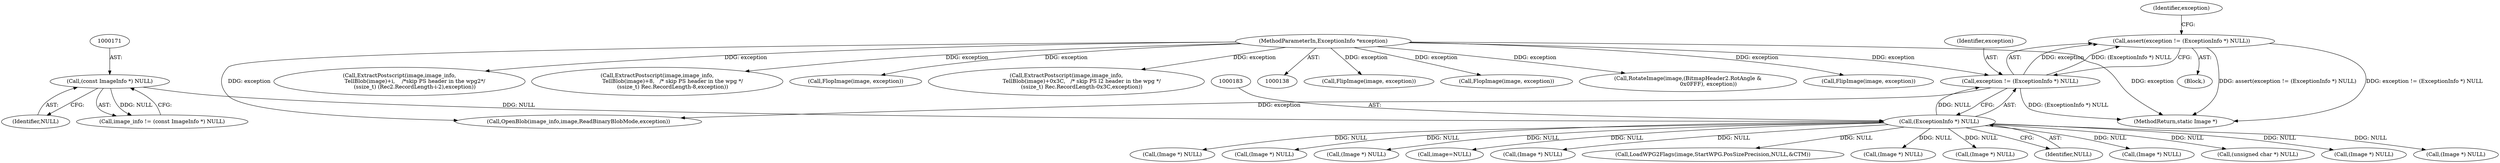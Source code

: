 digraph "0_ImageMagick_4eae304e773bad8a876c3c26fdffac24d4253ae4@API" {
"1000179" [label="(Call,assert(exception != (ExceptionInfo *) NULL))"];
"1000180" [label="(Call,exception != (ExceptionInfo *) NULL)"];
"1000140" [label="(MethodParameterIn,ExceptionInfo *exception)"];
"1000182" [label="(Call,(ExceptionInfo *) NULL)"];
"1000170" [label="(Call,(const ImageInfo *) NULL)"];
"1001114" [label="(Call,FlipImage(image, exception))"];
"1001727" [label="(Call,(Image *) NULL)"];
"1001721" [label="(Call,FlopImage(image, exception))"];
"1000220" [label="(Call,(Image *) NULL)"];
"1001141" [label="(Call,RotateImage(image,(BitmapHeader2.RotAngle &\n                        0x0FFF), exception))"];
"1000188" [label="(Identifier,exception)"];
"1001152" [label="(Call,(Image *) NULL)"];
"1000182" [label="(Call,(ExceptionInfo *) NULL)"];
"1001876" [label="(Call,image=NULL)"];
"1000168" [label="(Call,image_info != (const ImageInfo *) NULL)"];
"1001755" [label="(Call,FlipImage(image, exception))"];
"1001785" [label="(Call,(Image *) NULL)"];
"1000205" [label="(Call,OpenBlob(image_info,image,ReadBinaryBlobMode,exception))"];
"1001844" [label="(Call,LoadWPG2Flags(image,StartWPG.PosSizePrecision,NULL,&CTM))"];
"1000179" [label="(Call,assert(exception != (ExceptionInfo *) NULL))"];
"1000181" [label="(Identifier,exception)"];
"1001761" [label="(Call,(Image *) NULL)"];
"1001208" [label="(Call,ExtractPostscript(image,image_info,\n                  TellBlob(image)+0x3C,   /* skip PS l2 header in the wpg */\n                  (ssize_t) Rec.RecordLength-0x3C,exception))"];
"1001882" [label="(Call,(Image *) NULL)"];
"1000170" [label="(Call,(const ImageInfo *) NULL)"];
"1001823" [label="(Call,ExtractPostscript(image,image_info,\n                  TellBlob(image)+i,    /*skip PS header in the wpg2*/\n                  (ssize_t) (Rec2.RecordLength-i-2),exception))"];
"1000141" [label="(Block,)"];
"1000184" [label="(Identifier,NULL)"];
"1001093" [label="(Call,(Image *) NULL)"];
"1000180" [label="(Call,exception != (ExceptionInfo *) NULL)"];
"1000610" [label="(Call,ExtractPostscript(image,image_info,\n                  TellBlob(image)+8,   /* skip PS header in the wpg */\n                  (ssize_t) Rec.RecordLength-8,exception))"];
"1001656" [label="(Call,(unsigned char *) NULL)"];
"1001087" [label="(Call,FlopImage(image, exception))"];
"1000172" [label="(Identifier,NULL)"];
"1001120" [label="(Call,(Image *) NULL)"];
"1001176" [label="(Call,(Image *) NULL)"];
"1000140" [label="(MethodParameterIn,ExceptionInfo *exception)"];
"1001954" [label="(MethodReturn,static Image *)"];
"1000179" -> "1000141"  [label="AST: "];
"1000179" -> "1000180"  [label="CFG: "];
"1000180" -> "1000179"  [label="AST: "];
"1000188" -> "1000179"  [label="CFG: "];
"1000179" -> "1001954"  [label="DDG: assert(exception != (ExceptionInfo *) NULL)"];
"1000179" -> "1001954"  [label="DDG: exception != (ExceptionInfo *) NULL"];
"1000180" -> "1000179"  [label="DDG: exception"];
"1000180" -> "1000179"  [label="DDG: (ExceptionInfo *) NULL"];
"1000180" -> "1000182"  [label="CFG: "];
"1000181" -> "1000180"  [label="AST: "];
"1000182" -> "1000180"  [label="AST: "];
"1000180" -> "1001954"  [label="DDG: (ExceptionInfo *) NULL"];
"1000140" -> "1000180"  [label="DDG: exception"];
"1000182" -> "1000180"  [label="DDG: NULL"];
"1000180" -> "1000205"  [label="DDG: exception"];
"1000140" -> "1000138"  [label="AST: "];
"1000140" -> "1001954"  [label="DDG: exception"];
"1000140" -> "1000205"  [label="DDG: exception"];
"1000140" -> "1000610"  [label="DDG: exception"];
"1000140" -> "1001087"  [label="DDG: exception"];
"1000140" -> "1001114"  [label="DDG: exception"];
"1000140" -> "1001141"  [label="DDG: exception"];
"1000140" -> "1001208"  [label="DDG: exception"];
"1000140" -> "1001721"  [label="DDG: exception"];
"1000140" -> "1001755"  [label="DDG: exception"];
"1000140" -> "1001823"  [label="DDG: exception"];
"1000182" -> "1000184"  [label="CFG: "];
"1000183" -> "1000182"  [label="AST: "];
"1000184" -> "1000182"  [label="AST: "];
"1000170" -> "1000182"  [label="DDG: NULL"];
"1000182" -> "1000220"  [label="DDG: NULL"];
"1000182" -> "1001093"  [label="DDG: NULL"];
"1000182" -> "1001120"  [label="DDG: NULL"];
"1000182" -> "1001152"  [label="DDG: NULL"];
"1000182" -> "1001176"  [label="DDG: NULL"];
"1000182" -> "1001656"  [label="DDG: NULL"];
"1000182" -> "1001727"  [label="DDG: NULL"];
"1000182" -> "1001761"  [label="DDG: NULL"];
"1000182" -> "1001785"  [label="DDG: NULL"];
"1000182" -> "1001844"  [label="DDG: NULL"];
"1000182" -> "1001876"  [label="DDG: NULL"];
"1000182" -> "1001882"  [label="DDG: NULL"];
"1000170" -> "1000168"  [label="AST: "];
"1000170" -> "1000172"  [label="CFG: "];
"1000171" -> "1000170"  [label="AST: "];
"1000172" -> "1000170"  [label="AST: "];
"1000168" -> "1000170"  [label="CFG: "];
"1000170" -> "1000168"  [label="DDG: NULL"];
}
